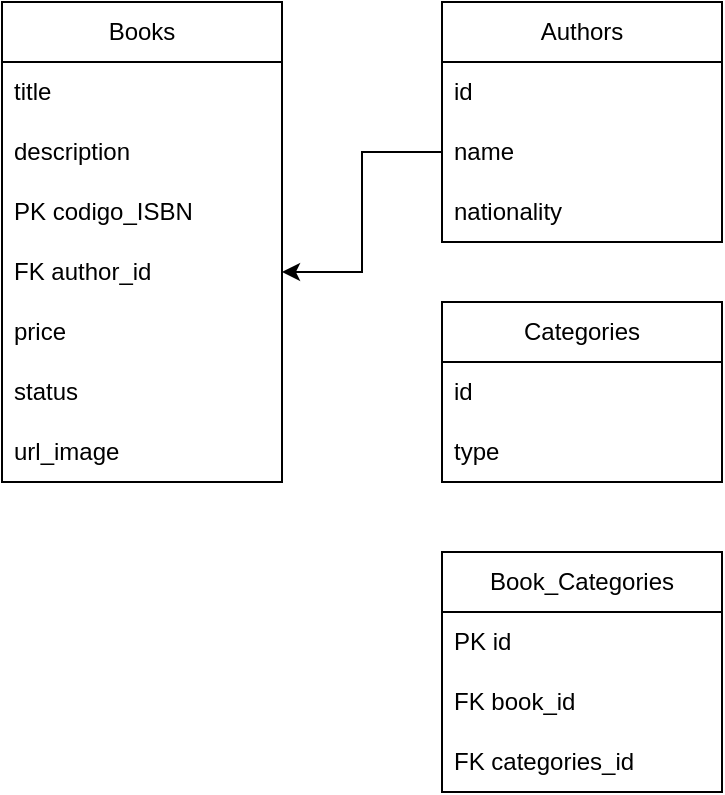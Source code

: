 <mxfile version="24.6.4" type="github">
  <diagram id="C5RBs43oDa-KdzZeNtuy" name="Page-1">
    <mxGraphModel dx="794" dy="484" grid="1" gridSize="10" guides="1" tooltips="1" connect="1" arrows="1" fold="1" page="1" pageScale="1" pageWidth="827" pageHeight="1169" math="0" shadow="0">
      <root>
        <mxCell id="WIyWlLk6GJQsqaUBKTNV-0" />
        <mxCell id="WIyWlLk6GJQsqaUBKTNV-1" parent="WIyWlLk6GJQsqaUBKTNV-0" />
        <mxCell id="fBivvpHEO_fvGE-sf7m5-0" value="Books" style="swimlane;fontStyle=0;childLayout=stackLayout;horizontal=1;startSize=30;horizontalStack=0;resizeParent=1;resizeParentMax=0;resizeLast=0;collapsible=1;marginBottom=0;whiteSpace=wrap;html=1;" vertex="1" parent="WIyWlLk6GJQsqaUBKTNV-1">
          <mxGeometry x="340" y="190" width="140" height="240" as="geometry" />
        </mxCell>
        <mxCell id="fBivvpHEO_fvGE-sf7m5-1" value="title" style="text;strokeColor=none;fillColor=none;align=left;verticalAlign=middle;spacingLeft=4;spacingRight=4;overflow=hidden;points=[[0,0.5],[1,0.5]];portConstraint=eastwest;rotatable=0;whiteSpace=wrap;html=1;" vertex="1" parent="fBivvpHEO_fvGE-sf7m5-0">
          <mxGeometry y="30" width="140" height="30" as="geometry" />
        </mxCell>
        <mxCell id="fBivvpHEO_fvGE-sf7m5-2" value="description" style="text;strokeColor=none;fillColor=none;align=left;verticalAlign=middle;spacingLeft=4;spacingRight=4;overflow=hidden;points=[[0,0.5],[1,0.5]];portConstraint=eastwest;rotatable=0;whiteSpace=wrap;html=1;" vertex="1" parent="fBivvpHEO_fvGE-sf7m5-0">
          <mxGeometry y="60" width="140" height="30" as="geometry" />
        </mxCell>
        <mxCell id="fBivvpHEO_fvGE-sf7m5-6" value="PK codigo_ISBN" style="text;strokeColor=none;fillColor=none;align=left;verticalAlign=middle;spacingLeft=4;spacingRight=4;overflow=hidden;points=[[0,0.5],[1,0.5]];portConstraint=eastwest;rotatable=0;whiteSpace=wrap;html=1;" vertex="1" parent="fBivvpHEO_fvGE-sf7m5-0">
          <mxGeometry y="90" width="140" height="30" as="geometry" />
        </mxCell>
        <mxCell id="fBivvpHEO_fvGE-sf7m5-3" value="FK author_id" style="text;strokeColor=none;fillColor=none;align=left;verticalAlign=middle;spacingLeft=4;spacingRight=4;overflow=hidden;points=[[0,0.5],[1,0.5]];portConstraint=eastwest;rotatable=0;whiteSpace=wrap;html=1;" vertex="1" parent="fBivvpHEO_fvGE-sf7m5-0">
          <mxGeometry y="120" width="140" height="30" as="geometry" />
        </mxCell>
        <mxCell id="fBivvpHEO_fvGE-sf7m5-7" value="price" style="text;strokeColor=none;fillColor=none;align=left;verticalAlign=middle;spacingLeft=4;spacingRight=4;overflow=hidden;points=[[0,0.5],[1,0.5]];portConstraint=eastwest;rotatable=0;whiteSpace=wrap;html=1;" vertex="1" parent="fBivvpHEO_fvGE-sf7m5-0">
          <mxGeometry y="150" width="140" height="30" as="geometry" />
        </mxCell>
        <mxCell id="fBivvpHEO_fvGE-sf7m5-8" value="status" style="text;strokeColor=none;fillColor=none;align=left;verticalAlign=middle;spacingLeft=4;spacingRight=4;overflow=hidden;points=[[0,0.5],[1,0.5]];portConstraint=eastwest;rotatable=0;whiteSpace=wrap;html=1;" vertex="1" parent="fBivvpHEO_fvGE-sf7m5-0">
          <mxGeometry y="180" width="140" height="30" as="geometry" />
        </mxCell>
        <mxCell id="fBivvpHEO_fvGE-sf7m5-9" value="url_image" style="text;strokeColor=none;fillColor=none;align=left;verticalAlign=middle;spacingLeft=4;spacingRight=4;overflow=hidden;points=[[0,0.5],[1,0.5]];portConstraint=eastwest;rotatable=0;whiteSpace=wrap;html=1;" vertex="1" parent="fBivvpHEO_fvGE-sf7m5-0">
          <mxGeometry y="210" width="140" height="30" as="geometry" />
        </mxCell>
        <mxCell id="fBivvpHEO_fvGE-sf7m5-10" value="Authors" style="swimlane;fontStyle=0;childLayout=stackLayout;horizontal=1;startSize=30;horizontalStack=0;resizeParent=1;resizeParentMax=0;resizeLast=0;collapsible=1;marginBottom=0;whiteSpace=wrap;html=1;" vertex="1" parent="WIyWlLk6GJQsqaUBKTNV-1">
          <mxGeometry x="560" y="190" width="140" height="120" as="geometry" />
        </mxCell>
        <mxCell id="fBivvpHEO_fvGE-sf7m5-11" value="id" style="text;strokeColor=none;fillColor=none;align=left;verticalAlign=middle;spacingLeft=4;spacingRight=4;overflow=hidden;points=[[0,0.5],[1,0.5]];portConstraint=eastwest;rotatable=0;whiteSpace=wrap;html=1;" vertex="1" parent="fBivvpHEO_fvGE-sf7m5-10">
          <mxGeometry y="30" width="140" height="30" as="geometry" />
        </mxCell>
        <mxCell id="fBivvpHEO_fvGE-sf7m5-19" value="name" style="text;strokeColor=none;fillColor=none;align=left;verticalAlign=middle;spacingLeft=4;spacingRight=4;overflow=hidden;points=[[0,0.5],[1,0.5]];portConstraint=eastwest;rotatable=0;whiteSpace=wrap;html=1;" vertex="1" parent="fBivvpHEO_fvGE-sf7m5-10">
          <mxGeometry y="60" width="140" height="30" as="geometry" />
        </mxCell>
        <mxCell id="fBivvpHEO_fvGE-sf7m5-12" value="nationality" style="text;strokeColor=none;fillColor=none;align=left;verticalAlign=middle;spacingLeft=4;spacingRight=4;overflow=hidden;points=[[0,0.5],[1,0.5]];portConstraint=eastwest;rotatable=0;whiteSpace=wrap;html=1;" vertex="1" parent="fBivvpHEO_fvGE-sf7m5-10">
          <mxGeometry y="90" width="140" height="30" as="geometry" />
        </mxCell>
        <mxCell id="fBivvpHEO_fvGE-sf7m5-15" value="Categories" style="swimlane;fontStyle=0;childLayout=stackLayout;horizontal=1;startSize=30;horizontalStack=0;resizeParent=1;resizeParentMax=0;resizeLast=0;collapsible=1;marginBottom=0;whiteSpace=wrap;html=1;" vertex="1" parent="WIyWlLk6GJQsqaUBKTNV-1">
          <mxGeometry x="560" y="340" width="140" height="90" as="geometry" />
        </mxCell>
        <mxCell id="fBivvpHEO_fvGE-sf7m5-16" value="id" style="text;strokeColor=none;fillColor=none;align=left;verticalAlign=middle;spacingLeft=4;spacingRight=4;overflow=hidden;points=[[0,0.5],[1,0.5]];portConstraint=eastwest;rotatable=0;whiteSpace=wrap;html=1;" vertex="1" parent="fBivvpHEO_fvGE-sf7m5-15">
          <mxGeometry y="30" width="140" height="30" as="geometry" />
        </mxCell>
        <mxCell id="fBivvpHEO_fvGE-sf7m5-17" value="type" style="text;strokeColor=none;fillColor=none;align=left;verticalAlign=middle;spacingLeft=4;spacingRight=4;overflow=hidden;points=[[0,0.5],[1,0.5]];portConstraint=eastwest;rotatable=0;whiteSpace=wrap;html=1;" vertex="1" parent="fBivvpHEO_fvGE-sf7m5-15">
          <mxGeometry y="60" width="140" height="30" as="geometry" />
        </mxCell>
        <mxCell id="fBivvpHEO_fvGE-sf7m5-20" value="Book_Categories" style="swimlane;fontStyle=0;childLayout=stackLayout;horizontal=1;startSize=30;horizontalStack=0;resizeParent=1;resizeParentMax=0;resizeLast=0;collapsible=1;marginBottom=0;whiteSpace=wrap;html=1;" vertex="1" parent="WIyWlLk6GJQsqaUBKTNV-1">
          <mxGeometry x="560" y="465" width="140" height="120" as="geometry" />
        </mxCell>
        <mxCell id="fBivvpHEO_fvGE-sf7m5-21" value="PK id" style="text;strokeColor=none;fillColor=none;align=left;verticalAlign=middle;spacingLeft=4;spacingRight=4;overflow=hidden;points=[[0,0.5],[1,0.5]];portConstraint=eastwest;rotatable=0;whiteSpace=wrap;html=1;" vertex="1" parent="fBivvpHEO_fvGE-sf7m5-20">
          <mxGeometry y="30" width="140" height="30" as="geometry" />
        </mxCell>
        <mxCell id="fBivvpHEO_fvGE-sf7m5-22" value="FK book_id" style="text;strokeColor=none;fillColor=none;align=left;verticalAlign=middle;spacingLeft=4;spacingRight=4;overflow=hidden;points=[[0,0.5],[1,0.5]];portConstraint=eastwest;rotatable=0;whiteSpace=wrap;html=1;" vertex="1" parent="fBivvpHEO_fvGE-sf7m5-20">
          <mxGeometry y="60" width="140" height="30" as="geometry" />
        </mxCell>
        <mxCell id="fBivvpHEO_fvGE-sf7m5-23" value="FK categories_id" style="text;strokeColor=none;fillColor=none;align=left;verticalAlign=middle;spacingLeft=4;spacingRight=4;overflow=hidden;points=[[0,0.5],[1,0.5]];portConstraint=eastwest;rotatable=0;whiteSpace=wrap;html=1;" vertex="1" parent="fBivvpHEO_fvGE-sf7m5-20">
          <mxGeometry y="90" width="140" height="30" as="geometry" />
        </mxCell>
        <mxCell id="fBivvpHEO_fvGE-sf7m5-25" style="edgeStyle=orthogonalEdgeStyle;rounded=0;orthogonalLoop=1;jettySize=auto;html=1;exitX=0;exitY=0.5;exitDx=0;exitDy=0;entryX=1;entryY=0.5;entryDx=0;entryDy=0;" edge="1" parent="WIyWlLk6GJQsqaUBKTNV-1" source="fBivvpHEO_fvGE-sf7m5-19" target="fBivvpHEO_fvGE-sf7m5-3">
          <mxGeometry relative="1" as="geometry" />
        </mxCell>
      </root>
    </mxGraphModel>
  </diagram>
</mxfile>
